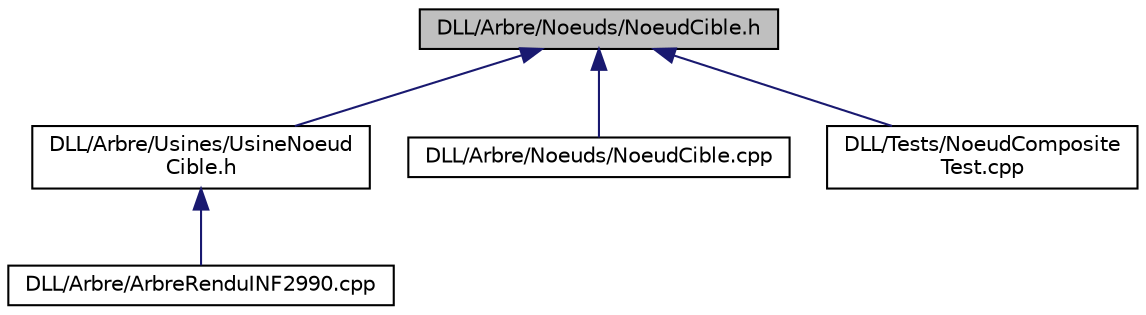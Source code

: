digraph "DLL/Arbre/Noeuds/NoeudCible.h"
{
  edge [fontname="Helvetica",fontsize="10",labelfontname="Helvetica",labelfontsize="10"];
  node [fontname="Helvetica",fontsize="10",shape=record];
  Node1 [label="DLL/Arbre/Noeuds/NoeudCible.h",height=0.2,width=0.4,color="black", fillcolor="grey75", style="filled", fontcolor="black"];
  Node1 -> Node2 [dir="back",color="midnightblue",fontsize="10",style="solid",fontname="Helvetica"];
  Node2 [label="DLL/Arbre/Usines/UsineNoeud\lCible.h",height=0.2,width=0.4,color="black", fillcolor="white", style="filled",URL="$d1/de0/_usine_noeud_cible_8h.html"];
  Node2 -> Node3 [dir="back",color="midnightblue",fontsize="10",style="solid",fontname="Helvetica"];
  Node3 [label="DLL/Arbre/ArbreRenduINF2990.cpp",height=0.2,width=0.4,color="black", fillcolor="white", style="filled",URL="$de/d39/_arbre_rendu_i_n_f2990_8cpp.html"];
  Node1 -> Node4 [dir="back",color="midnightblue",fontsize="10",style="solid",fontname="Helvetica"];
  Node4 [label="DLL/Arbre/Noeuds/NoeudCible.cpp",height=0.2,width=0.4,color="black", fillcolor="white", style="filled",URL="$de/d30/_noeud_cible_8cpp.html"];
  Node1 -> Node5 [dir="back",color="midnightblue",fontsize="10",style="solid",fontname="Helvetica"];
  Node5 [label="DLL/Tests/NoeudComposite\lTest.cpp",height=0.2,width=0.4,color="black", fillcolor="white", style="filled",URL="$de/df4/_noeud_composite_test_8cpp.html"];
}
